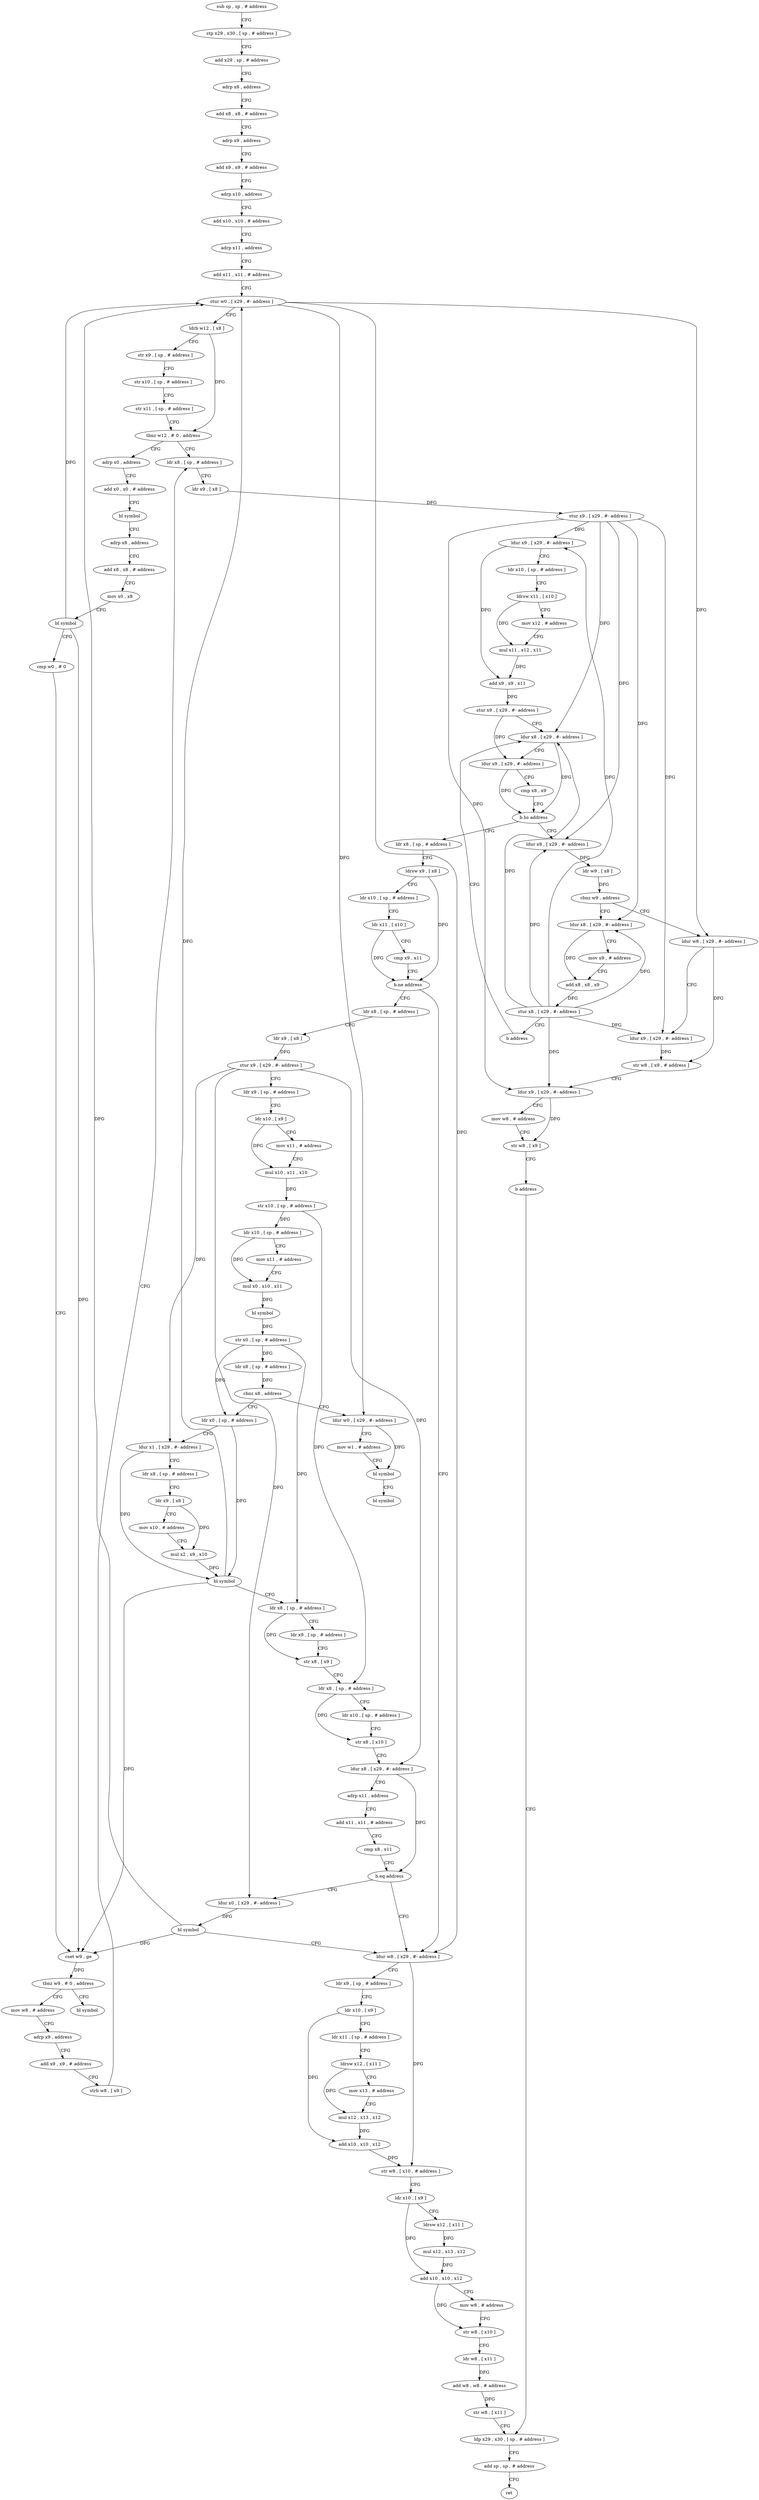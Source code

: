 digraph "func" {
"479744" [label = "sub sp , sp , # address" ]
"479748" [label = "stp x29 , x30 , [ sp , # address ]" ]
"479752" [label = "add x29 , sp , # address" ]
"479756" [label = "adrp x8 , address" ]
"479760" [label = "add x8 , x8 , # address" ]
"479764" [label = "adrp x9 , address" ]
"479768" [label = "add x9 , x9 , # address" ]
"479772" [label = "adrp x10 , address" ]
"479776" [label = "add x10 , x10 , # address" ]
"479780" [label = "adrp x11 , address" ]
"479784" [label = "add x11 , x11 , # address" ]
"479788" [label = "stur w0 , [ x29 , #- address ]" ]
"479792" [label = "ldrb w12 , [ x8 ]" ]
"479796" [label = "str x9 , [ sp , # address ]" ]
"479800" [label = "str x10 , [ sp , # address ]" ]
"479804" [label = "str x11 , [ sp , # address ]" ]
"479808" [label = "tbnz w12 , # 0 , address" ]
"479872" [label = "ldr x8 , [ sp , # address ]" ]
"479812" [label = "adrp x0 , address" ]
"479876" [label = "ldr x9 , [ x8 ]" ]
"479880" [label = "stur x9 , [ x29 , #- address ]" ]
"479884" [label = "ldur x9 , [ x29 , #- address ]" ]
"479888" [label = "ldr x10 , [ sp , # address ]" ]
"479892" [label = "ldrsw x11 , [ x10 ]" ]
"479896" [label = "mov x12 , # address" ]
"479900" [label = "mul x11 , x12 , x11" ]
"479904" [label = "add x9 , x9 , x11" ]
"479908" [label = "stur x9 , [ x29 , #- address ]" ]
"479912" [label = "ldur x8 , [ x29 , #- address ]" ]
"479816" [label = "add x0 , x0 , # address" ]
"479820" [label = "bl symbol" ]
"479824" [label = "adrp x8 , address" ]
"479828" [label = "add x8 , x8 , # address" ]
"479832" [label = "mov x0 , x8" ]
"479836" [label = "bl symbol" ]
"479840" [label = "cmp w0 , # 0" ]
"479844" [label = "cset w9 , ge" ]
"479848" [label = "tbnz w9 , # 0 , address" ]
"479856" [label = "mov w8 , # address" ]
"479852" [label = "bl symbol" ]
"479988" [label = "ldr x8 , [ sp , # address ]" ]
"479992" [label = "ldrsw x9 , [ x8 ]" ]
"479996" [label = "ldr x10 , [ sp , # address ]" ]
"480000" [label = "ldr x11 , [ x10 ]" ]
"480004" [label = "cmp x9 , x11" ]
"480008" [label = "b.ne address" ]
"480168" [label = "ldur w8 , [ x29 , #- address ]" ]
"480012" [label = "ldr x8 , [ sp , # address ]" ]
"479928" [label = "ldur x8 , [ x29 , #- address ]" ]
"479932" [label = "ldr w9 , [ x8 ]" ]
"479936" [label = "cbnz w9 , address" ]
"479968" [label = "ldur x8 , [ x29 , #- address ]" ]
"479940" [label = "ldur w8 , [ x29 , #- address ]" ]
"479860" [label = "adrp x9 , address" ]
"479864" [label = "add x9 , x9 , # address" ]
"479868" [label = "strb w8 , [ x9 ]" ]
"480172" [label = "ldr x9 , [ sp , # address ]" ]
"480176" [label = "ldr x10 , [ x9 ]" ]
"480180" [label = "ldr x11 , [ sp , # address ]" ]
"480184" [label = "ldrsw x12 , [ x11 ]" ]
"480188" [label = "mov x13 , # address" ]
"480192" [label = "mul x12 , x13 , x12" ]
"480196" [label = "add x10 , x10 , x12" ]
"480200" [label = "str w8 , [ x10 , # address ]" ]
"480204" [label = "ldr x10 , [ x9 ]" ]
"480208" [label = "ldrsw x12 , [ x11 ]" ]
"480212" [label = "mul x12 , x13 , x12" ]
"480216" [label = "add x10 , x10 , x12" ]
"480220" [label = "mov w8 , # address" ]
"480224" [label = "str w8 , [ x10 ]" ]
"480228" [label = "ldr w8 , [ x11 ]" ]
"480232" [label = "add w8 , w8 , # address" ]
"480236" [label = "str w8 , [ x11 ]" ]
"480240" [label = "ldp x29 , x30 , [ sp , # address ]" ]
"480016" [label = "ldr x9 , [ x8 ]" ]
"480020" [label = "stur x9 , [ x29 , #- address ]" ]
"480024" [label = "ldr x9 , [ sp , # address ]" ]
"480028" [label = "ldr x10 , [ x9 ]" ]
"480032" [label = "mov x11 , # address" ]
"480036" [label = "mul x10 , x11 , x10" ]
"480040" [label = "str x10 , [ sp , # address ]" ]
"480044" [label = "ldr x10 , [ sp , # address ]" ]
"480048" [label = "mov x11 , # address" ]
"480052" [label = "mul x0 , x10 , x11" ]
"480056" [label = "bl symbol" ]
"480060" [label = "str x0 , [ sp , # address ]" ]
"480064" [label = "ldr x8 , [ sp , # address ]" ]
"480068" [label = "cbnz x8 , address" ]
"480088" [label = "ldr x0 , [ sp , # address ]" ]
"480072" [label = "ldur w0 , [ x29 , #- address ]" ]
"479972" [label = "mov x9 , # address" ]
"479976" [label = "add x8 , x8 , x9" ]
"479980" [label = "stur x8 , [ x29 , #- address ]" ]
"479984" [label = "b address" ]
"479944" [label = "ldur x9 , [ x29 , #- address ]" ]
"479948" [label = "str w8 , [ x9 , # address ]" ]
"479952" [label = "ldur x9 , [ x29 , #- address ]" ]
"479956" [label = "mov w8 , # address" ]
"479960" [label = "str w8 , [ x9 ]" ]
"479964" [label = "b address" ]
"480092" [label = "ldur x1 , [ x29 , #- address ]" ]
"480096" [label = "ldr x8 , [ sp , # address ]" ]
"480100" [label = "ldr x9 , [ x8 ]" ]
"480104" [label = "mov x10 , # address" ]
"480108" [label = "mul x2 , x9 , x10" ]
"480112" [label = "bl symbol" ]
"480116" [label = "ldr x8 , [ sp , # address ]" ]
"480120" [label = "ldr x9 , [ sp , # address ]" ]
"480124" [label = "str x8 , [ x9 ]" ]
"480128" [label = "ldr x8 , [ sp , # address ]" ]
"480132" [label = "ldr x10 , [ sp , # address ]" ]
"480136" [label = "str x8 , [ x10 ]" ]
"480140" [label = "ldur x8 , [ x29 , #- address ]" ]
"480144" [label = "adrp x11 , address" ]
"480148" [label = "add x11 , x11 , # address" ]
"480152" [label = "cmp x8 , x11" ]
"480156" [label = "b.eq address" ]
"480160" [label = "ldur x0 , [ x29 , #- address ]" ]
"480076" [label = "mov w1 , # address" ]
"480080" [label = "bl symbol" ]
"480084" [label = "bl symbol" ]
"479916" [label = "ldur x9 , [ x29 , #- address ]" ]
"479920" [label = "cmp x8 , x9" ]
"479924" [label = "b.hs address" ]
"480244" [label = "add sp , sp , # address" ]
"480248" [label = "ret" ]
"480164" [label = "bl symbol" ]
"479744" -> "479748" [ label = "CFG" ]
"479748" -> "479752" [ label = "CFG" ]
"479752" -> "479756" [ label = "CFG" ]
"479756" -> "479760" [ label = "CFG" ]
"479760" -> "479764" [ label = "CFG" ]
"479764" -> "479768" [ label = "CFG" ]
"479768" -> "479772" [ label = "CFG" ]
"479772" -> "479776" [ label = "CFG" ]
"479776" -> "479780" [ label = "CFG" ]
"479780" -> "479784" [ label = "CFG" ]
"479784" -> "479788" [ label = "CFG" ]
"479788" -> "479792" [ label = "CFG" ]
"479788" -> "480168" [ label = "DFG" ]
"479788" -> "479940" [ label = "DFG" ]
"479788" -> "480072" [ label = "DFG" ]
"479792" -> "479796" [ label = "CFG" ]
"479792" -> "479808" [ label = "DFG" ]
"479796" -> "479800" [ label = "CFG" ]
"479800" -> "479804" [ label = "CFG" ]
"479804" -> "479808" [ label = "CFG" ]
"479808" -> "479872" [ label = "CFG" ]
"479808" -> "479812" [ label = "CFG" ]
"479872" -> "479876" [ label = "CFG" ]
"479812" -> "479816" [ label = "CFG" ]
"479876" -> "479880" [ label = "DFG" ]
"479880" -> "479884" [ label = "DFG" ]
"479880" -> "479912" [ label = "DFG" ]
"479880" -> "479928" [ label = "DFG" ]
"479880" -> "479968" [ label = "DFG" ]
"479880" -> "479944" [ label = "DFG" ]
"479880" -> "479952" [ label = "DFG" ]
"479884" -> "479888" [ label = "CFG" ]
"479884" -> "479904" [ label = "DFG" ]
"479888" -> "479892" [ label = "CFG" ]
"479892" -> "479896" [ label = "CFG" ]
"479892" -> "479900" [ label = "DFG" ]
"479896" -> "479900" [ label = "CFG" ]
"479900" -> "479904" [ label = "DFG" ]
"479904" -> "479908" [ label = "DFG" ]
"479908" -> "479912" [ label = "CFG" ]
"479908" -> "479916" [ label = "DFG" ]
"479912" -> "479916" [ label = "CFG" ]
"479912" -> "479924" [ label = "DFG" ]
"479816" -> "479820" [ label = "CFG" ]
"479820" -> "479824" [ label = "CFG" ]
"479824" -> "479828" [ label = "CFG" ]
"479828" -> "479832" [ label = "CFG" ]
"479832" -> "479836" [ label = "CFG" ]
"479836" -> "479840" [ label = "CFG" ]
"479836" -> "479788" [ label = "DFG" ]
"479836" -> "479844" [ label = "DFG" ]
"479840" -> "479844" [ label = "CFG" ]
"479844" -> "479848" [ label = "DFG" ]
"479848" -> "479856" [ label = "CFG" ]
"479848" -> "479852" [ label = "CFG" ]
"479856" -> "479860" [ label = "CFG" ]
"479988" -> "479992" [ label = "CFG" ]
"479992" -> "479996" [ label = "CFG" ]
"479992" -> "480008" [ label = "DFG" ]
"479996" -> "480000" [ label = "CFG" ]
"480000" -> "480004" [ label = "CFG" ]
"480000" -> "480008" [ label = "DFG" ]
"480004" -> "480008" [ label = "CFG" ]
"480008" -> "480168" [ label = "CFG" ]
"480008" -> "480012" [ label = "CFG" ]
"480168" -> "480172" [ label = "CFG" ]
"480168" -> "480200" [ label = "DFG" ]
"480012" -> "480016" [ label = "CFG" ]
"479928" -> "479932" [ label = "DFG" ]
"479932" -> "479936" [ label = "DFG" ]
"479936" -> "479968" [ label = "CFG" ]
"479936" -> "479940" [ label = "CFG" ]
"479968" -> "479972" [ label = "CFG" ]
"479968" -> "479976" [ label = "DFG" ]
"479940" -> "479944" [ label = "CFG" ]
"479940" -> "479948" [ label = "DFG" ]
"479860" -> "479864" [ label = "CFG" ]
"479864" -> "479868" [ label = "CFG" ]
"479868" -> "479872" [ label = "CFG" ]
"480172" -> "480176" [ label = "CFG" ]
"480176" -> "480180" [ label = "CFG" ]
"480176" -> "480196" [ label = "DFG" ]
"480180" -> "480184" [ label = "CFG" ]
"480184" -> "480188" [ label = "CFG" ]
"480184" -> "480192" [ label = "DFG" ]
"480188" -> "480192" [ label = "CFG" ]
"480192" -> "480196" [ label = "DFG" ]
"480196" -> "480200" [ label = "DFG" ]
"480200" -> "480204" [ label = "CFG" ]
"480204" -> "480208" [ label = "CFG" ]
"480204" -> "480216" [ label = "DFG" ]
"480208" -> "480212" [ label = "DFG" ]
"480212" -> "480216" [ label = "DFG" ]
"480216" -> "480220" [ label = "CFG" ]
"480216" -> "480224" [ label = "DFG" ]
"480220" -> "480224" [ label = "CFG" ]
"480224" -> "480228" [ label = "CFG" ]
"480228" -> "480232" [ label = "DFG" ]
"480232" -> "480236" [ label = "DFG" ]
"480236" -> "480240" [ label = "CFG" ]
"480240" -> "480244" [ label = "CFG" ]
"480016" -> "480020" [ label = "DFG" ]
"480020" -> "480024" [ label = "CFG" ]
"480020" -> "480092" [ label = "DFG" ]
"480020" -> "480140" [ label = "DFG" ]
"480020" -> "480160" [ label = "DFG" ]
"480024" -> "480028" [ label = "CFG" ]
"480028" -> "480032" [ label = "CFG" ]
"480028" -> "480036" [ label = "DFG" ]
"480032" -> "480036" [ label = "CFG" ]
"480036" -> "480040" [ label = "DFG" ]
"480040" -> "480044" [ label = "DFG" ]
"480040" -> "480128" [ label = "DFG" ]
"480044" -> "480048" [ label = "CFG" ]
"480044" -> "480052" [ label = "DFG" ]
"480048" -> "480052" [ label = "CFG" ]
"480052" -> "480056" [ label = "DFG" ]
"480056" -> "480060" [ label = "DFG" ]
"480060" -> "480064" [ label = "DFG" ]
"480060" -> "480088" [ label = "DFG" ]
"480060" -> "480116" [ label = "DFG" ]
"480064" -> "480068" [ label = "DFG" ]
"480068" -> "480088" [ label = "CFG" ]
"480068" -> "480072" [ label = "CFG" ]
"480088" -> "480092" [ label = "CFG" ]
"480088" -> "480112" [ label = "DFG" ]
"480072" -> "480076" [ label = "CFG" ]
"480072" -> "480080" [ label = "DFG" ]
"479972" -> "479976" [ label = "CFG" ]
"479976" -> "479980" [ label = "DFG" ]
"479980" -> "479984" [ label = "CFG" ]
"479980" -> "479884" [ label = "DFG" ]
"479980" -> "479912" [ label = "DFG" ]
"479980" -> "479928" [ label = "DFG" ]
"479980" -> "479968" [ label = "DFG" ]
"479980" -> "479944" [ label = "DFG" ]
"479980" -> "479952" [ label = "DFG" ]
"479984" -> "479912" [ label = "CFG" ]
"479944" -> "479948" [ label = "DFG" ]
"479948" -> "479952" [ label = "CFG" ]
"479952" -> "479956" [ label = "CFG" ]
"479952" -> "479960" [ label = "DFG" ]
"479956" -> "479960" [ label = "CFG" ]
"479960" -> "479964" [ label = "CFG" ]
"479964" -> "480240" [ label = "CFG" ]
"480092" -> "480096" [ label = "CFG" ]
"480092" -> "480112" [ label = "DFG" ]
"480096" -> "480100" [ label = "CFG" ]
"480100" -> "480104" [ label = "CFG" ]
"480100" -> "480108" [ label = "DFG" ]
"480104" -> "480108" [ label = "CFG" ]
"480108" -> "480112" [ label = "DFG" ]
"480112" -> "480116" [ label = "CFG" ]
"480112" -> "479788" [ label = "DFG" ]
"480112" -> "479844" [ label = "DFG" ]
"480116" -> "480120" [ label = "CFG" ]
"480116" -> "480124" [ label = "DFG" ]
"480120" -> "480124" [ label = "CFG" ]
"480124" -> "480128" [ label = "CFG" ]
"480128" -> "480132" [ label = "CFG" ]
"480128" -> "480136" [ label = "DFG" ]
"480132" -> "480136" [ label = "CFG" ]
"480136" -> "480140" [ label = "CFG" ]
"480140" -> "480144" [ label = "CFG" ]
"480140" -> "480156" [ label = "DFG" ]
"480144" -> "480148" [ label = "CFG" ]
"480148" -> "480152" [ label = "CFG" ]
"480152" -> "480156" [ label = "CFG" ]
"480156" -> "480168" [ label = "CFG" ]
"480156" -> "480160" [ label = "CFG" ]
"480160" -> "480164" [ label = "DFG" ]
"480076" -> "480080" [ label = "CFG" ]
"480080" -> "480084" [ label = "CFG" ]
"479916" -> "479920" [ label = "CFG" ]
"479916" -> "479924" [ label = "DFG" ]
"479920" -> "479924" [ label = "CFG" ]
"479924" -> "479988" [ label = "CFG" ]
"479924" -> "479928" [ label = "CFG" ]
"480244" -> "480248" [ label = "CFG" ]
"480164" -> "480168" [ label = "CFG" ]
"480164" -> "479788" [ label = "DFG" ]
"480164" -> "479844" [ label = "DFG" ]
}
